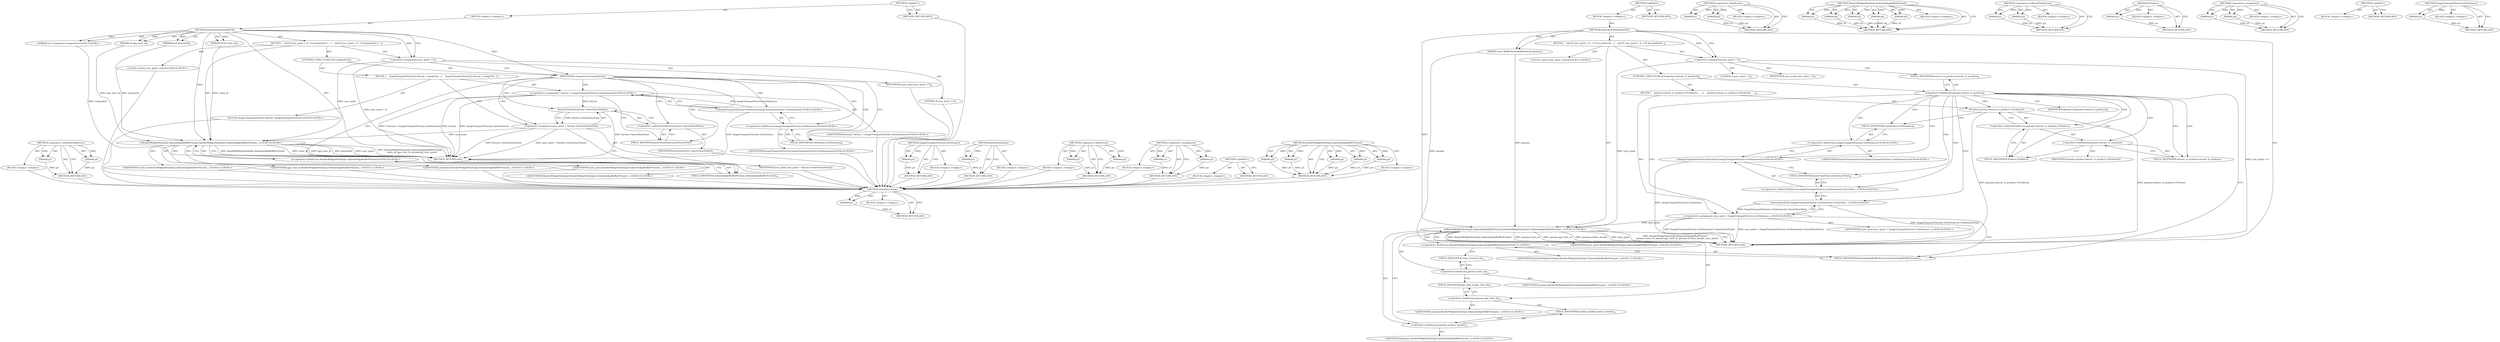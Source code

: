 digraph "ImageTransportFactory.GetInstance" {
vulnerable_87 [label=<(METHOD,&lt;operator&gt;.indirectFieldAccess)>];
vulnerable_88 [label=<(PARAM,p1)>];
vulnerable_89 [label=<(PARAM,p2)>];
vulnerable_90 [label=<(BLOCK,&lt;empty&gt;,&lt;empty&gt;)>];
vulnerable_91 [label=<(METHOD_RETURN,ANY)>];
vulnerable_6 [label=<(METHOD,&lt;global&gt;)<SUB>1</SUB>>];
vulnerable_7 [label=<(BLOCK,&lt;empty&gt;,&lt;empty&gt;)<SUB>1</SUB>>];
vulnerable_8 [label=<(METHOD,InsertSyncPointAndACK)<SUB>1</SUB>>];
vulnerable_9 [label=<(PARAM,int32 route_id)<SUB>2</SUB>>];
vulnerable_10 [label=<(PARAM,int gpu_host_id)<SUB>2</SUB>>];
vulnerable_11 [label=<(PARAM,bool presented)<SUB>2</SUB>>];
vulnerable_12 [label="<(PARAM,ui::Compositor* compositor)<SUB>3</SUB>>"];
vulnerable_13 [label=<(BLOCK,{
   uint32 sync_point = 0;
  if (compositor) {...,{
   uint32 sync_point = 0;
  if (compositor) {...)<SUB>3</SUB>>];
vulnerable_14 [label="<(LOCAL,uint32 sync_point: uint32)<SUB>4</SUB>>"];
vulnerable_15 [label=<(&lt;operator&gt;.assignment,sync_point = 0)<SUB>4</SUB>>];
vulnerable_16 [label=<(IDENTIFIER,sync_point,sync_point = 0)<SUB>4</SUB>>];
vulnerable_17 [label=<(LITERAL,0,sync_point = 0)<SUB>4</SUB>>];
vulnerable_18 [label=<(CONTROL_STRUCTURE,IF,if (compositor))<SUB>5</SUB>>];
vulnerable_19 [label=<(IDENTIFIER,compositor,if (compositor))<SUB>5</SUB>>];
vulnerable_20 [label=<(BLOCK,{
    ImageTransportFactory* factory = ImageTra...,{
    ImageTransportFactory* factory = ImageTra...)<SUB>5</SUB>>];
vulnerable_21 [label="<(LOCAL,ImageTransportFactory* factory: ImageTransportFactory*)<SUB>6</SUB>>"];
vulnerable_22 [label="<(&lt;operator&gt;.assignment,* factory = ImageTransportFactory::GetInstance())<SUB>6</SUB>>"];
vulnerable_23 [label="<(IDENTIFIER,factory,* factory = ImageTransportFactory::GetInstance())<SUB>6</SUB>>"];
vulnerable_24 [label="<(ImageTransportFactory.GetInstance,ImageTransportFactory::GetInstance())<SUB>6</SUB>>"];
vulnerable_25 [label="<(&lt;operator&gt;.fieldAccess,ImageTransportFactory::GetInstance)<SUB>6</SUB>>"];
vulnerable_26 [label="<(IDENTIFIER,ImageTransportFactory,ImageTransportFactory::GetInstance())<SUB>6</SUB>>"];
vulnerable_27 [label=<(FIELD_IDENTIFIER,GetInstance,GetInstance)<SUB>6</SUB>>];
vulnerable_28 [label=<(&lt;operator&gt;.assignment,sync_point = factory-&gt;InsertSyncPoint())<SUB>7</SUB>>];
vulnerable_29 [label=<(IDENTIFIER,sync_point,sync_point = factory-&gt;InsertSyncPoint())<SUB>7</SUB>>];
vulnerable_30 [label=<(InsertSyncPoint,factory-&gt;InsertSyncPoint())<SUB>7</SUB>>];
vulnerable_31 [label=<(&lt;operator&gt;.indirectFieldAccess,factory-&gt;InsertSyncPoint)<SUB>7</SUB>>];
vulnerable_32 [label=<(IDENTIFIER,factory,factory-&gt;InsertSyncPoint())<SUB>7</SUB>>];
vulnerable_33 [label=<(FIELD_IDENTIFIER,InsertSyncPoint,InsertSyncPoint)<SUB>7</SUB>>];
vulnerable_34 [label="<(RenderWidgetHostImpl.AcknowledgeBufferPresent,RenderWidgetHostImpl::AcknowledgeBufferPresent(...)<SUB>10</SUB>>"];
vulnerable_35 [label="<(&lt;operator&gt;.fieldAccess,RenderWidgetHostImpl::AcknowledgeBufferPresent)<SUB>10</SUB>>"];
vulnerable_36 [label="<(IDENTIFIER,RenderWidgetHostImpl,RenderWidgetHostImpl::AcknowledgeBufferPresent(...)<SUB>10</SUB>>"];
vulnerable_37 [label=<(FIELD_IDENTIFIER,AcknowledgeBufferPresent,AcknowledgeBufferPresent)<SUB>10</SUB>>];
vulnerable_38 [label="<(IDENTIFIER,route_id,RenderWidgetHostImpl::AcknowledgeBufferPresent(...)<SUB>11</SUB>>"];
vulnerable_39 [label="<(IDENTIFIER,gpu_host_id,RenderWidgetHostImpl::AcknowledgeBufferPresent(...)<SUB>11</SUB>>"];
vulnerable_40 [label="<(IDENTIFIER,presented,RenderWidgetHostImpl::AcknowledgeBufferPresent(...)<SUB>11</SUB>>"];
vulnerable_41 [label="<(IDENTIFIER,sync_point,RenderWidgetHostImpl::AcknowledgeBufferPresent(...)<SUB>11</SUB>>"];
vulnerable_42 [label=<(METHOD_RETURN,void)<SUB>1</SUB>>];
vulnerable_44 [label=<(METHOD_RETURN,ANY)<SUB>1</SUB>>];
vulnerable_74 [label=<(METHOD,ImageTransportFactory.GetInstance)>];
vulnerable_75 [label=<(PARAM,p1)>];
vulnerable_76 [label=<(BLOCK,&lt;empty&gt;,&lt;empty&gt;)>];
vulnerable_77 [label=<(METHOD_RETURN,ANY)>];
vulnerable_83 [label=<(METHOD,InsertSyncPoint)>];
vulnerable_84 [label=<(PARAM,p1)>];
vulnerable_85 [label=<(BLOCK,&lt;empty&gt;,&lt;empty&gt;)>];
vulnerable_86 [label=<(METHOD_RETURN,ANY)>];
vulnerable_78 [label=<(METHOD,&lt;operator&gt;.fieldAccess)>];
vulnerable_79 [label=<(PARAM,p1)>];
vulnerable_80 [label=<(PARAM,p2)>];
vulnerable_81 [label=<(BLOCK,&lt;empty&gt;,&lt;empty&gt;)>];
vulnerable_82 [label=<(METHOD_RETURN,ANY)>];
vulnerable_69 [label=<(METHOD,&lt;operator&gt;.assignment)>];
vulnerable_70 [label=<(PARAM,p1)>];
vulnerable_71 [label=<(PARAM,p2)>];
vulnerable_72 [label=<(BLOCK,&lt;empty&gt;,&lt;empty&gt;)>];
vulnerable_73 [label=<(METHOD_RETURN,ANY)>];
vulnerable_63 [label=<(METHOD,&lt;global&gt;)<SUB>1</SUB>>];
vulnerable_64 [label=<(BLOCK,&lt;empty&gt;,&lt;empty&gt;)>];
vulnerable_65 [label=<(METHOD_RETURN,ANY)>];
vulnerable_92 [label=<(METHOD,RenderWidgetHostImpl.AcknowledgeBufferPresent)>];
vulnerable_93 [label=<(PARAM,p1)>];
vulnerable_94 [label=<(PARAM,p2)>];
vulnerable_95 [label=<(PARAM,p3)>];
vulnerable_96 [label=<(PARAM,p4)>];
vulnerable_97 [label=<(PARAM,p5)>];
vulnerable_98 [label=<(BLOCK,&lt;empty&gt;,&lt;empty&gt;)>];
vulnerable_99 [label=<(METHOD_RETURN,ANY)>];
fixed_89 [label=<(METHOD,InsertSyncPoint)>];
fixed_90 [label=<(PARAM,p1)>];
fixed_91 [label=<(BLOCK,&lt;empty&gt;,&lt;empty&gt;)>];
fixed_92 [label=<(METHOD_RETURN,ANY)>];
fixed_6 [label=<(METHOD,&lt;global&gt;)<SUB>1</SUB>>];
fixed_7 [label=<(BLOCK,&lt;empty&gt;,&lt;empty&gt;)<SUB>1</SUB>>];
fixed_8 [label=<(METHOD,InsertSyncPointAndACK)<SUB>1</SUB>>];
fixed_9 [label=<(PARAM,const BufferPresentedParams&amp; params)<SUB>2</SUB>>];
fixed_10 [label=<(BLOCK,{
   uint32 sync_point = 0;
  // If we produced...,{
   uint32 sync_point = 0;
  // If we produced...)<SUB>2</SUB>>];
fixed_11 [label="<(LOCAL,uint32 sync_point: uint32)<SUB>3</SUB>>"];
fixed_12 [label=<(&lt;operator&gt;.assignment,sync_point = 0)<SUB>3</SUB>>];
fixed_13 [label=<(IDENTIFIER,sync_point,sync_point = 0)<SUB>3</SUB>>];
fixed_14 [label=<(LITERAL,0,sync_point = 0)<SUB>3</SUB>>];
fixed_15 [label=<(CONTROL_STRUCTURE,IF,if (params.texture_to_produce))<SUB>6</SUB>>];
fixed_16 [label=<(&lt;operator&gt;.fieldAccess,params.texture_to_produce)<SUB>6</SUB>>];
fixed_17 [label=<(IDENTIFIER,params,if (params.texture_to_produce))<SUB>6</SUB>>];
fixed_18 [label=<(FIELD_IDENTIFIER,texture_to_produce,texture_to_produce)<SUB>6</SUB>>];
fixed_19 [label=<(BLOCK,{
    params.texture_to_produce-&gt;Produce();
   ...,{
    params.texture_to_produce-&gt;Produce();
   ...)<SUB>6</SUB>>];
fixed_20 [label=<(Produce,params.texture_to_produce-&gt;Produce())<SUB>7</SUB>>];
fixed_21 [label=<(&lt;operator&gt;.indirectFieldAccess,params.texture_to_produce-&gt;Produce)<SUB>7</SUB>>];
fixed_22 [label=<(&lt;operator&gt;.fieldAccess,params.texture_to_produce)<SUB>7</SUB>>];
fixed_23 [label=<(IDENTIFIER,params,params.texture_to_produce-&gt;Produce())<SUB>7</SUB>>];
fixed_24 [label=<(FIELD_IDENTIFIER,texture_to_produce,texture_to_produce)<SUB>7</SUB>>];
fixed_25 [label=<(FIELD_IDENTIFIER,Produce,Produce)<SUB>7</SUB>>];
fixed_26 [label="<(&lt;operator&gt;.assignment,sync_point = ImageTransportFactory::GetInstance...)<SUB>8</SUB>>"];
fixed_27 [label="<(IDENTIFIER,sync_point,sync_point = ImageTransportFactory::GetInstance...)<SUB>8</SUB>>"];
fixed_28 [label="<(InsertSyncPoint,ImageTransportFactory::GetInstance()-&gt;InsertSyn...)<SUB>8</SUB>>"];
fixed_29 [label="<(&lt;operator&gt;.indirectFieldAccess,ImageTransportFactory::GetInstance()-&gt;InsertSyn...)<SUB>8</SUB>>"];
fixed_30 [label="<(ImageTransportFactory.GetInstance,ImageTransportFactory::GetInstance())<SUB>8</SUB>>"];
fixed_31 [label="<(&lt;operator&gt;.fieldAccess,ImageTransportFactory::GetInstance)<SUB>8</SUB>>"];
fixed_32 [label="<(IDENTIFIER,ImageTransportFactory,ImageTransportFactory::GetInstance())<SUB>8</SUB>>"];
fixed_33 [label=<(FIELD_IDENTIFIER,GetInstance,GetInstance)<SUB>8</SUB>>];
fixed_34 [label=<(FIELD_IDENTIFIER,InsertSyncPoint,InsertSyncPoint)<SUB>8</SUB>>];
fixed_35 [label="<(RenderWidgetHostImpl.AcknowledgeBufferPresent,RenderWidgetHostImpl::AcknowledgeBufferPresent(...)<SUB>11</SUB>>"];
fixed_36 [label="<(&lt;operator&gt;.fieldAccess,RenderWidgetHostImpl::AcknowledgeBufferPresent)<SUB>11</SUB>>"];
fixed_37 [label="<(IDENTIFIER,RenderWidgetHostImpl,RenderWidgetHostImpl::AcknowledgeBufferPresent(...)<SUB>11</SUB>>"];
fixed_38 [label=<(FIELD_IDENTIFIER,AcknowledgeBufferPresent,AcknowledgeBufferPresent)<SUB>11</SUB>>];
fixed_39 [label=<(&lt;operator&gt;.fieldAccess,params.route_id)<SUB>12</SUB>>];
fixed_40 [label="<(IDENTIFIER,params,RenderWidgetHostImpl::AcknowledgeBufferPresent(...)<SUB>12</SUB>>"];
fixed_41 [label=<(FIELD_IDENTIFIER,route_id,route_id)<SUB>12</SUB>>];
fixed_42 [label=<(&lt;operator&gt;.fieldAccess,params.gpu_host_id)<SUB>12</SUB>>];
fixed_43 [label="<(IDENTIFIER,params,RenderWidgetHostImpl::AcknowledgeBufferPresent(...)<SUB>12</SUB>>"];
fixed_44 [label=<(FIELD_IDENTIFIER,gpu_host_id,gpu_host_id)<SUB>12</SUB>>];
fixed_45 [label=<(&lt;operator&gt;.fieldAccess,params.surface_handle)<SUB>12</SUB>>];
fixed_46 [label="<(IDENTIFIER,params,RenderWidgetHostImpl::AcknowledgeBufferPresent(...)<SUB>12</SUB>>"];
fixed_47 [label=<(FIELD_IDENTIFIER,surface_handle,surface_handle)<SUB>12</SUB>>];
fixed_48 [label="<(IDENTIFIER,sync_point,RenderWidgetHostImpl::AcknowledgeBufferPresent(...)<SUB>12</SUB>>"];
fixed_49 [label=<(METHOD_RETURN,void)<SUB>1</SUB>>];
fixed_51 [label=<(METHOD_RETURN,ANY)<SUB>1</SUB>>];
fixed_75 [label=<(METHOD,&lt;operator&gt;.fieldAccess)>];
fixed_76 [label=<(PARAM,p1)>];
fixed_77 [label=<(PARAM,p2)>];
fixed_78 [label=<(BLOCK,&lt;empty&gt;,&lt;empty&gt;)>];
fixed_79 [label=<(METHOD_RETURN,ANY)>];
fixed_97 [label=<(METHOD,RenderWidgetHostImpl.AcknowledgeBufferPresent)>];
fixed_98 [label=<(PARAM,p1)>];
fixed_99 [label=<(PARAM,p2)>];
fixed_100 [label=<(PARAM,p3)>];
fixed_101 [label=<(PARAM,p4)>];
fixed_102 [label=<(PARAM,p5)>];
fixed_103 [label=<(BLOCK,&lt;empty&gt;,&lt;empty&gt;)>];
fixed_104 [label=<(METHOD_RETURN,ANY)>];
fixed_84 [label=<(METHOD,&lt;operator&gt;.indirectFieldAccess)>];
fixed_85 [label=<(PARAM,p1)>];
fixed_86 [label=<(PARAM,p2)>];
fixed_87 [label=<(BLOCK,&lt;empty&gt;,&lt;empty&gt;)>];
fixed_88 [label=<(METHOD_RETURN,ANY)>];
fixed_80 [label=<(METHOD,Produce)>];
fixed_81 [label=<(PARAM,p1)>];
fixed_82 [label=<(BLOCK,&lt;empty&gt;,&lt;empty&gt;)>];
fixed_83 [label=<(METHOD_RETURN,ANY)>];
fixed_70 [label=<(METHOD,&lt;operator&gt;.assignment)>];
fixed_71 [label=<(PARAM,p1)>];
fixed_72 [label=<(PARAM,p2)>];
fixed_73 [label=<(BLOCK,&lt;empty&gt;,&lt;empty&gt;)>];
fixed_74 [label=<(METHOD_RETURN,ANY)>];
fixed_64 [label=<(METHOD,&lt;global&gt;)<SUB>1</SUB>>];
fixed_65 [label=<(BLOCK,&lt;empty&gt;,&lt;empty&gt;)>];
fixed_66 [label=<(METHOD_RETURN,ANY)>];
fixed_93 [label=<(METHOD,ImageTransportFactory.GetInstance)>];
fixed_94 [label=<(PARAM,p1)>];
fixed_95 [label=<(BLOCK,&lt;empty&gt;,&lt;empty&gt;)>];
fixed_96 [label=<(METHOD_RETURN,ANY)>];
vulnerable_87 -> vulnerable_88  [key=0, label="AST: "];
vulnerable_87 -> vulnerable_88  [key=1, label="DDG: "];
vulnerable_87 -> vulnerable_90  [key=0, label="AST: "];
vulnerable_87 -> vulnerable_89  [key=0, label="AST: "];
vulnerable_87 -> vulnerable_89  [key=1, label="DDG: "];
vulnerable_87 -> vulnerable_91  [key=0, label="AST: "];
vulnerable_87 -> vulnerable_91  [key=1, label="CFG: "];
vulnerable_88 -> vulnerable_91  [key=0, label="DDG: p1"];
vulnerable_89 -> vulnerable_91  [key=0, label="DDG: p2"];
vulnerable_90 -> fixed_89  [key=0];
vulnerable_91 -> fixed_89  [key=0];
vulnerable_6 -> vulnerable_7  [key=0, label="AST: "];
vulnerable_6 -> vulnerable_44  [key=0, label="AST: "];
vulnerable_6 -> vulnerable_44  [key=1, label="CFG: "];
vulnerable_7 -> vulnerable_8  [key=0, label="AST: "];
vulnerable_8 -> vulnerable_9  [key=0, label="AST: "];
vulnerable_8 -> vulnerable_9  [key=1, label="DDG: "];
vulnerable_8 -> vulnerable_10  [key=0, label="AST: "];
vulnerable_8 -> vulnerable_10  [key=1, label="DDG: "];
vulnerable_8 -> vulnerable_11  [key=0, label="AST: "];
vulnerable_8 -> vulnerable_11  [key=1, label="DDG: "];
vulnerable_8 -> vulnerable_12  [key=0, label="AST: "];
vulnerable_8 -> vulnerable_12  [key=1, label="DDG: "];
vulnerable_8 -> vulnerable_13  [key=0, label="AST: "];
vulnerable_8 -> vulnerable_42  [key=0, label="AST: "];
vulnerable_8 -> vulnerable_15  [key=0, label="CFG: "];
vulnerable_8 -> vulnerable_15  [key=1, label="DDG: "];
vulnerable_8 -> vulnerable_19  [key=0, label="DDG: "];
vulnerable_8 -> vulnerable_34  [key=0, label="DDG: "];
vulnerable_9 -> vulnerable_34  [key=0, label="DDG: route_id"];
vulnerable_10 -> vulnerable_34  [key=0, label="DDG: gpu_host_id"];
vulnerable_11 -> vulnerable_34  [key=0, label="DDG: presented"];
vulnerable_12 -> vulnerable_42  [key=0, label="DDG: compositor"];
vulnerable_13 -> vulnerable_14  [key=0, label="AST: "];
vulnerable_13 -> vulnerable_15  [key=0, label="AST: "];
vulnerable_13 -> vulnerable_18  [key=0, label="AST: "];
vulnerable_13 -> vulnerable_34  [key=0, label="AST: "];
vulnerable_14 -> fixed_89  [key=0];
vulnerable_15 -> vulnerable_16  [key=0, label="AST: "];
vulnerable_15 -> vulnerable_17  [key=0, label="AST: "];
vulnerable_15 -> vulnerable_19  [key=0, label="CFG: "];
vulnerable_15 -> vulnerable_42  [key=0, label="DDG: sync_point = 0"];
vulnerable_15 -> vulnerable_34  [key=0, label="DDG: sync_point"];
vulnerable_16 -> fixed_89  [key=0];
vulnerable_17 -> fixed_89  [key=0];
vulnerable_18 -> vulnerable_19  [key=0, label="AST: "];
vulnerable_18 -> vulnerable_20  [key=0, label="AST: "];
vulnerable_19 -> vulnerable_27  [key=0, label="CFG: "];
vulnerable_19 -> vulnerable_27  [key=1, label="CDG: "];
vulnerable_19 -> vulnerable_37  [key=0, label="CFG: "];
vulnerable_19 -> vulnerable_24  [key=0, label="CDG: "];
vulnerable_19 -> vulnerable_30  [key=0, label="CDG: "];
vulnerable_19 -> vulnerable_33  [key=0, label="CDG: "];
vulnerable_19 -> vulnerable_28  [key=0, label="CDG: "];
vulnerable_19 -> vulnerable_25  [key=0, label="CDG: "];
vulnerable_19 -> vulnerable_22  [key=0, label="CDG: "];
vulnerable_19 -> vulnerable_31  [key=0, label="CDG: "];
vulnerable_20 -> vulnerable_21  [key=0, label="AST: "];
vulnerable_20 -> vulnerable_22  [key=0, label="AST: "];
vulnerable_20 -> vulnerable_28  [key=0, label="AST: "];
vulnerable_21 -> fixed_89  [key=0];
vulnerable_22 -> vulnerable_23  [key=0, label="AST: "];
vulnerable_22 -> vulnerable_24  [key=0, label="AST: "];
vulnerable_22 -> vulnerable_33  [key=0, label="CFG: "];
vulnerable_22 -> vulnerable_42  [key=0, label="DDG: factory"];
vulnerable_22 -> vulnerable_42  [key=1, label="DDG: ImageTransportFactory::GetInstance()"];
vulnerable_22 -> vulnerable_42  [key=2, label="DDG: * factory = ImageTransportFactory::GetInstance()"];
vulnerable_22 -> vulnerable_30  [key=0, label="DDG: factory"];
vulnerable_23 -> fixed_89  [key=0];
vulnerable_24 -> vulnerable_25  [key=0, label="AST: "];
vulnerable_24 -> vulnerable_22  [key=0, label="CFG: "];
vulnerable_24 -> vulnerable_22  [key=1, label="DDG: ImageTransportFactory::GetInstance"];
vulnerable_24 -> vulnerable_42  [key=0, label="DDG: ImageTransportFactory::GetInstance"];
vulnerable_25 -> vulnerable_26  [key=0, label="AST: "];
vulnerable_25 -> vulnerable_27  [key=0, label="AST: "];
vulnerable_25 -> vulnerable_24  [key=0, label="CFG: "];
vulnerable_26 -> fixed_89  [key=0];
vulnerable_27 -> vulnerable_25  [key=0, label="CFG: "];
vulnerable_28 -> vulnerable_29  [key=0, label="AST: "];
vulnerable_28 -> vulnerable_30  [key=0, label="AST: "];
vulnerable_28 -> vulnerable_37  [key=0, label="CFG: "];
vulnerable_28 -> vulnerable_42  [key=0, label="DDG: factory-&gt;InsertSyncPoint()"];
vulnerable_28 -> vulnerable_42  [key=1, label="DDG: sync_point = factory-&gt;InsertSyncPoint()"];
vulnerable_28 -> vulnerable_34  [key=0, label="DDG: sync_point"];
vulnerable_29 -> fixed_89  [key=0];
vulnerable_30 -> vulnerable_31  [key=0, label="AST: "];
vulnerable_30 -> vulnerable_28  [key=0, label="CFG: "];
vulnerable_30 -> vulnerable_28  [key=1, label="DDG: factory-&gt;InsertSyncPoint"];
vulnerable_30 -> vulnerable_42  [key=0, label="DDG: factory-&gt;InsertSyncPoint"];
vulnerable_31 -> vulnerable_32  [key=0, label="AST: "];
vulnerable_31 -> vulnerable_33  [key=0, label="AST: "];
vulnerable_31 -> vulnerable_30  [key=0, label="CFG: "];
vulnerable_32 -> fixed_89  [key=0];
vulnerable_33 -> vulnerable_31  [key=0, label="CFG: "];
vulnerable_34 -> vulnerable_35  [key=0, label="AST: "];
vulnerable_34 -> vulnerable_38  [key=0, label="AST: "];
vulnerable_34 -> vulnerable_39  [key=0, label="AST: "];
vulnerable_34 -> vulnerable_40  [key=0, label="AST: "];
vulnerable_34 -> vulnerable_41  [key=0, label="AST: "];
vulnerable_34 -> vulnerable_42  [key=0, label="CFG: "];
vulnerable_34 -> vulnerable_42  [key=1, label="DDG: RenderWidgetHostImpl::AcknowledgeBufferPresent"];
vulnerable_34 -> vulnerable_42  [key=2, label="DDG: route_id"];
vulnerable_34 -> vulnerable_42  [key=3, label="DDG: gpu_host_id"];
vulnerable_34 -> vulnerable_42  [key=4, label="DDG: presented"];
vulnerable_34 -> vulnerable_42  [key=5, label="DDG: sync_point"];
vulnerable_34 -> vulnerable_42  [key=6, label="DDG: RenderWidgetHostImpl::AcknowledgeBufferPresent(
      route_id, gpu_host_id, presented, sync_point)"];
vulnerable_35 -> vulnerable_36  [key=0, label="AST: "];
vulnerable_35 -> vulnerable_37  [key=0, label="AST: "];
vulnerable_35 -> vulnerable_34  [key=0, label="CFG: "];
vulnerable_36 -> fixed_89  [key=0];
vulnerable_37 -> vulnerable_35  [key=0, label="CFG: "];
vulnerable_38 -> fixed_89  [key=0];
vulnerable_39 -> fixed_89  [key=0];
vulnerable_40 -> fixed_89  [key=0];
vulnerable_41 -> fixed_89  [key=0];
vulnerable_42 -> fixed_89  [key=0];
vulnerable_44 -> fixed_89  [key=0];
vulnerable_74 -> vulnerable_75  [key=0, label="AST: "];
vulnerable_74 -> vulnerable_75  [key=1, label="DDG: "];
vulnerable_74 -> vulnerable_76  [key=0, label="AST: "];
vulnerable_74 -> vulnerable_77  [key=0, label="AST: "];
vulnerable_74 -> vulnerable_77  [key=1, label="CFG: "];
vulnerable_75 -> vulnerable_77  [key=0, label="DDG: p1"];
vulnerable_76 -> fixed_89  [key=0];
vulnerable_77 -> fixed_89  [key=0];
vulnerable_83 -> vulnerable_84  [key=0, label="AST: "];
vulnerable_83 -> vulnerable_84  [key=1, label="DDG: "];
vulnerable_83 -> vulnerable_85  [key=0, label="AST: "];
vulnerable_83 -> vulnerable_86  [key=0, label="AST: "];
vulnerable_83 -> vulnerable_86  [key=1, label="CFG: "];
vulnerable_84 -> vulnerable_86  [key=0, label="DDG: p1"];
vulnerable_85 -> fixed_89  [key=0];
vulnerable_86 -> fixed_89  [key=0];
vulnerable_78 -> vulnerable_79  [key=0, label="AST: "];
vulnerable_78 -> vulnerable_79  [key=1, label="DDG: "];
vulnerable_78 -> vulnerable_81  [key=0, label="AST: "];
vulnerable_78 -> vulnerable_80  [key=0, label="AST: "];
vulnerable_78 -> vulnerable_80  [key=1, label="DDG: "];
vulnerable_78 -> vulnerable_82  [key=0, label="AST: "];
vulnerable_78 -> vulnerable_82  [key=1, label="CFG: "];
vulnerable_79 -> vulnerable_82  [key=0, label="DDG: p1"];
vulnerable_80 -> vulnerable_82  [key=0, label="DDG: p2"];
vulnerable_81 -> fixed_89  [key=0];
vulnerable_82 -> fixed_89  [key=0];
vulnerable_69 -> vulnerable_70  [key=0, label="AST: "];
vulnerable_69 -> vulnerable_70  [key=1, label="DDG: "];
vulnerable_69 -> vulnerable_72  [key=0, label="AST: "];
vulnerable_69 -> vulnerable_71  [key=0, label="AST: "];
vulnerable_69 -> vulnerable_71  [key=1, label="DDG: "];
vulnerable_69 -> vulnerable_73  [key=0, label="AST: "];
vulnerable_69 -> vulnerable_73  [key=1, label="CFG: "];
vulnerable_70 -> vulnerable_73  [key=0, label="DDG: p1"];
vulnerable_71 -> vulnerable_73  [key=0, label="DDG: p2"];
vulnerable_72 -> fixed_89  [key=0];
vulnerable_73 -> fixed_89  [key=0];
vulnerable_63 -> vulnerable_64  [key=0, label="AST: "];
vulnerable_63 -> vulnerable_65  [key=0, label="AST: "];
vulnerable_63 -> vulnerable_65  [key=1, label="CFG: "];
vulnerable_64 -> fixed_89  [key=0];
vulnerable_65 -> fixed_89  [key=0];
vulnerable_92 -> vulnerable_93  [key=0, label="AST: "];
vulnerable_92 -> vulnerable_93  [key=1, label="DDG: "];
vulnerable_92 -> vulnerable_98  [key=0, label="AST: "];
vulnerable_92 -> vulnerable_94  [key=0, label="AST: "];
vulnerable_92 -> vulnerable_94  [key=1, label="DDG: "];
vulnerable_92 -> vulnerable_99  [key=0, label="AST: "];
vulnerable_92 -> vulnerable_99  [key=1, label="CFG: "];
vulnerable_92 -> vulnerable_95  [key=0, label="AST: "];
vulnerable_92 -> vulnerable_95  [key=1, label="DDG: "];
vulnerable_92 -> vulnerable_96  [key=0, label="AST: "];
vulnerable_92 -> vulnerable_96  [key=1, label="DDG: "];
vulnerable_92 -> vulnerable_97  [key=0, label="AST: "];
vulnerable_92 -> vulnerable_97  [key=1, label="DDG: "];
vulnerable_93 -> vulnerable_99  [key=0, label="DDG: p1"];
vulnerable_94 -> vulnerable_99  [key=0, label="DDG: p2"];
vulnerable_95 -> vulnerable_99  [key=0, label="DDG: p3"];
vulnerable_96 -> vulnerable_99  [key=0, label="DDG: p4"];
vulnerable_97 -> vulnerable_99  [key=0, label="DDG: p5"];
vulnerable_98 -> fixed_89  [key=0];
vulnerable_99 -> fixed_89  [key=0];
fixed_89 -> fixed_90  [key=0, label="AST: "];
fixed_89 -> fixed_90  [key=1, label="DDG: "];
fixed_89 -> fixed_91  [key=0, label="AST: "];
fixed_89 -> fixed_92  [key=0, label="AST: "];
fixed_89 -> fixed_92  [key=1, label="CFG: "];
fixed_90 -> fixed_92  [key=0, label="DDG: p1"];
fixed_6 -> fixed_7  [key=0, label="AST: "];
fixed_6 -> fixed_51  [key=0, label="AST: "];
fixed_6 -> fixed_51  [key=1, label="CFG: "];
fixed_7 -> fixed_8  [key=0, label="AST: "];
fixed_8 -> fixed_9  [key=0, label="AST: "];
fixed_8 -> fixed_9  [key=1, label="DDG: "];
fixed_8 -> fixed_10  [key=0, label="AST: "];
fixed_8 -> fixed_49  [key=0, label="AST: "];
fixed_8 -> fixed_12  [key=0, label="CFG: "];
fixed_8 -> fixed_12  [key=1, label="DDG: "];
fixed_8 -> fixed_35  [key=0, label="DDG: "];
fixed_9 -> fixed_49  [key=0, label="DDG: params"];
fixed_9 -> fixed_35  [key=0, label="DDG: params"];
fixed_10 -> fixed_11  [key=0, label="AST: "];
fixed_10 -> fixed_12  [key=0, label="AST: "];
fixed_10 -> fixed_15  [key=0, label="AST: "];
fixed_10 -> fixed_35  [key=0, label="AST: "];
fixed_12 -> fixed_13  [key=0, label="AST: "];
fixed_12 -> fixed_14  [key=0, label="AST: "];
fixed_12 -> fixed_18  [key=0, label="CFG: "];
fixed_12 -> fixed_49  [key=0, label="DDG: sync_point = 0"];
fixed_12 -> fixed_35  [key=0, label="DDG: sync_point"];
fixed_15 -> fixed_16  [key=0, label="AST: "];
fixed_15 -> fixed_19  [key=0, label="AST: "];
fixed_16 -> fixed_17  [key=0, label="AST: "];
fixed_16 -> fixed_18  [key=0, label="AST: "];
fixed_16 -> fixed_24  [key=0, label="CFG: "];
fixed_16 -> fixed_24  [key=1, label="CDG: "];
fixed_16 -> fixed_38  [key=0, label="CFG: "];
fixed_16 -> fixed_30  [key=0, label="CDG: "];
fixed_16 -> fixed_29  [key=0, label="CDG: "];
fixed_16 -> fixed_34  [key=0, label="CDG: "];
fixed_16 -> fixed_21  [key=0, label="CDG: "];
fixed_16 -> fixed_33  [key=0, label="CDG: "];
fixed_16 -> fixed_26  [key=0, label="CDG: "];
fixed_16 -> fixed_28  [key=0, label="CDG: "];
fixed_16 -> fixed_20  [key=0, label="CDG: "];
fixed_16 -> fixed_25  [key=0, label="CDG: "];
fixed_16 -> fixed_22  [key=0, label="CDG: "];
fixed_16 -> fixed_31  [key=0, label="CDG: "];
fixed_18 -> fixed_16  [key=0, label="CFG: "];
fixed_19 -> fixed_20  [key=0, label="AST: "];
fixed_19 -> fixed_26  [key=0, label="AST: "];
fixed_20 -> fixed_21  [key=0, label="AST: "];
fixed_20 -> fixed_33  [key=0, label="CFG: "];
fixed_20 -> fixed_49  [key=0, label="DDG: params.texture_to_produce-&gt;Produce"];
fixed_20 -> fixed_49  [key=1, label="DDG: params.texture_to_produce-&gt;Produce()"];
fixed_21 -> fixed_22  [key=0, label="AST: "];
fixed_21 -> fixed_25  [key=0, label="AST: "];
fixed_21 -> fixed_20  [key=0, label="CFG: "];
fixed_22 -> fixed_23  [key=0, label="AST: "];
fixed_22 -> fixed_24  [key=0, label="AST: "];
fixed_22 -> fixed_25  [key=0, label="CFG: "];
fixed_24 -> fixed_22  [key=0, label="CFG: "];
fixed_25 -> fixed_21  [key=0, label="CFG: "];
fixed_26 -> fixed_27  [key=0, label="AST: "];
fixed_26 -> fixed_28  [key=0, label="AST: "];
fixed_26 -> fixed_38  [key=0, label="CFG: "];
fixed_26 -> fixed_49  [key=0, label="DDG: ImageTransportFactory::GetInstance()-&gt;InsertSyncPoint()"];
fixed_26 -> fixed_49  [key=1, label="DDG: sync_point = ImageTransportFactory::GetInstance()-&gt;InsertSyncPoint()"];
fixed_26 -> fixed_35  [key=0, label="DDG: sync_point"];
fixed_28 -> fixed_29  [key=0, label="AST: "];
fixed_28 -> fixed_26  [key=0, label="CFG: "];
fixed_28 -> fixed_26  [key=1, label="DDG: ImageTransportFactory::GetInstance()-&gt;InsertSyncPoint"];
fixed_28 -> fixed_49  [key=0, label="DDG: ImageTransportFactory::GetInstance()-&gt;InsertSyncPoint"];
fixed_29 -> fixed_30  [key=0, label="AST: "];
fixed_29 -> fixed_34  [key=0, label="AST: "];
fixed_29 -> fixed_28  [key=0, label="CFG: "];
fixed_30 -> fixed_31  [key=0, label="AST: "];
fixed_30 -> fixed_34  [key=0, label="CFG: "];
fixed_30 -> fixed_49  [key=0, label="DDG: ImageTransportFactory::GetInstance"];
fixed_31 -> fixed_32  [key=0, label="AST: "];
fixed_31 -> fixed_33  [key=0, label="AST: "];
fixed_31 -> fixed_30  [key=0, label="CFG: "];
fixed_33 -> fixed_31  [key=0, label="CFG: "];
fixed_34 -> fixed_29  [key=0, label="CFG: "];
fixed_35 -> fixed_36  [key=0, label="AST: "];
fixed_35 -> fixed_39  [key=0, label="AST: "];
fixed_35 -> fixed_42  [key=0, label="AST: "];
fixed_35 -> fixed_45  [key=0, label="AST: "];
fixed_35 -> fixed_48  [key=0, label="AST: "];
fixed_35 -> fixed_49  [key=0, label="CFG: "];
fixed_35 -> fixed_49  [key=1, label="DDG: RenderWidgetHostImpl::AcknowledgeBufferPresent"];
fixed_35 -> fixed_49  [key=2, label="DDG: params.route_id"];
fixed_35 -> fixed_49  [key=3, label="DDG: params.gpu_host_id"];
fixed_35 -> fixed_49  [key=4, label="DDG: params.surface_handle"];
fixed_35 -> fixed_49  [key=5, label="DDG: sync_point"];
fixed_35 -> fixed_49  [key=6, label="DDG: RenderWidgetHostImpl::AcknowledgeBufferPresent(
      params.route_id, params.gpu_host_id, params.surface_handle, sync_point)"];
fixed_36 -> fixed_37  [key=0, label="AST: "];
fixed_36 -> fixed_38  [key=0, label="AST: "];
fixed_36 -> fixed_41  [key=0, label="CFG: "];
fixed_38 -> fixed_36  [key=0, label="CFG: "];
fixed_39 -> fixed_40  [key=0, label="AST: "];
fixed_39 -> fixed_41  [key=0, label="AST: "];
fixed_39 -> fixed_44  [key=0, label="CFG: "];
fixed_41 -> fixed_39  [key=0, label="CFG: "];
fixed_42 -> fixed_43  [key=0, label="AST: "];
fixed_42 -> fixed_44  [key=0, label="AST: "];
fixed_42 -> fixed_47  [key=0, label="CFG: "];
fixed_44 -> fixed_42  [key=0, label="CFG: "];
fixed_45 -> fixed_46  [key=0, label="AST: "];
fixed_45 -> fixed_47  [key=0, label="AST: "];
fixed_45 -> fixed_35  [key=0, label="CFG: "];
fixed_47 -> fixed_45  [key=0, label="CFG: "];
fixed_75 -> fixed_76  [key=0, label="AST: "];
fixed_75 -> fixed_76  [key=1, label="DDG: "];
fixed_75 -> fixed_78  [key=0, label="AST: "];
fixed_75 -> fixed_77  [key=0, label="AST: "];
fixed_75 -> fixed_77  [key=1, label="DDG: "];
fixed_75 -> fixed_79  [key=0, label="AST: "];
fixed_75 -> fixed_79  [key=1, label="CFG: "];
fixed_76 -> fixed_79  [key=0, label="DDG: p1"];
fixed_77 -> fixed_79  [key=0, label="DDG: p2"];
fixed_97 -> fixed_98  [key=0, label="AST: "];
fixed_97 -> fixed_98  [key=1, label="DDG: "];
fixed_97 -> fixed_103  [key=0, label="AST: "];
fixed_97 -> fixed_99  [key=0, label="AST: "];
fixed_97 -> fixed_99  [key=1, label="DDG: "];
fixed_97 -> fixed_104  [key=0, label="AST: "];
fixed_97 -> fixed_104  [key=1, label="CFG: "];
fixed_97 -> fixed_100  [key=0, label="AST: "];
fixed_97 -> fixed_100  [key=1, label="DDG: "];
fixed_97 -> fixed_101  [key=0, label="AST: "];
fixed_97 -> fixed_101  [key=1, label="DDG: "];
fixed_97 -> fixed_102  [key=0, label="AST: "];
fixed_97 -> fixed_102  [key=1, label="DDG: "];
fixed_98 -> fixed_104  [key=0, label="DDG: p1"];
fixed_99 -> fixed_104  [key=0, label="DDG: p2"];
fixed_100 -> fixed_104  [key=0, label="DDG: p3"];
fixed_101 -> fixed_104  [key=0, label="DDG: p4"];
fixed_102 -> fixed_104  [key=0, label="DDG: p5"];
fixed_84 -> fixed_85  [key=0, label="AST: "];
fixed_84 -> fixed_85  [key=1, label="DDG: "];
fixed_84 -> fixed_87  [key=0, label="AST: "];
fixed_84 -> fixed_86  [key=0, label="AST: "];
fixed_84 -> fixed_86  [key=1, label="DDG: "];
fixed_84 -> fixed_88  [key=0, label="AST: "];
fixed_84 -> fixed_88  [key=1, label="CFG: "];
fixed_85 -> fixed_88  [key=0, label="DDG: p1"];
fixed_86 -> fixed_88  [key=0, label="DDG: p2"];
fixed_80 -> fixed_81  [key=0, label="AST: "];
fixed_80 -> fixed_81  [key=1, label="DDG: "];
fixed_80 -> fixed_82  [key=0, label="AST: "];
fixed_80 -> fixed_83  [key=0, label="AST: "];
fixed_80 -> fixed_83  [key=1, label="CFG: "];
fixed_81 -> fixed_83  [key=0, label="DDG: p1"];
fixed_70 -> fixed_71  [key=0, label="AST: "];
fixed_70 -> fixed_71  [key=1, label="DDG: "];
fixed_70 -> fixed_73  [key=0, label="AST: "];
fixed_70 -> fixed_72  [key=0, label="AST: "];
fixed_70 -> fixed_72  [key=1, label="DDG: "];
fixed_70 -> fixed_74  [key=0, label="AST: "];
fixed_70 -> fixed_74  [key=1, label="CFG: "];
fixed_71 -> fixed_74  [key=0, label="DDG: p1"];
fixed_72 -> fixed_74  [key=0, label="DDG: p2"];
fixed_64 -> fixed_65  [key=0, label="AST: "];
fixed_64 -> fixed_66  [key=0, label="AST: "];
fixed_64 -> fixed_66  [key=1, label="CFG: "];
fixed_93 -> fixed_94  [key=0, label="AST: "];
fixed_93 -> fixed_94  [key=1, label="DDG: "];
fixed_93 -> fixed_95  [key=0, label="AST: "];
fixed_93 -> fixed_96  [key=0, label="AST: "];
fixed_93 -> fixed_96  [key=1, label="CFG: "];
fixed_94 -> fixed_96  [key=0, label="DDG: p1"];
}
